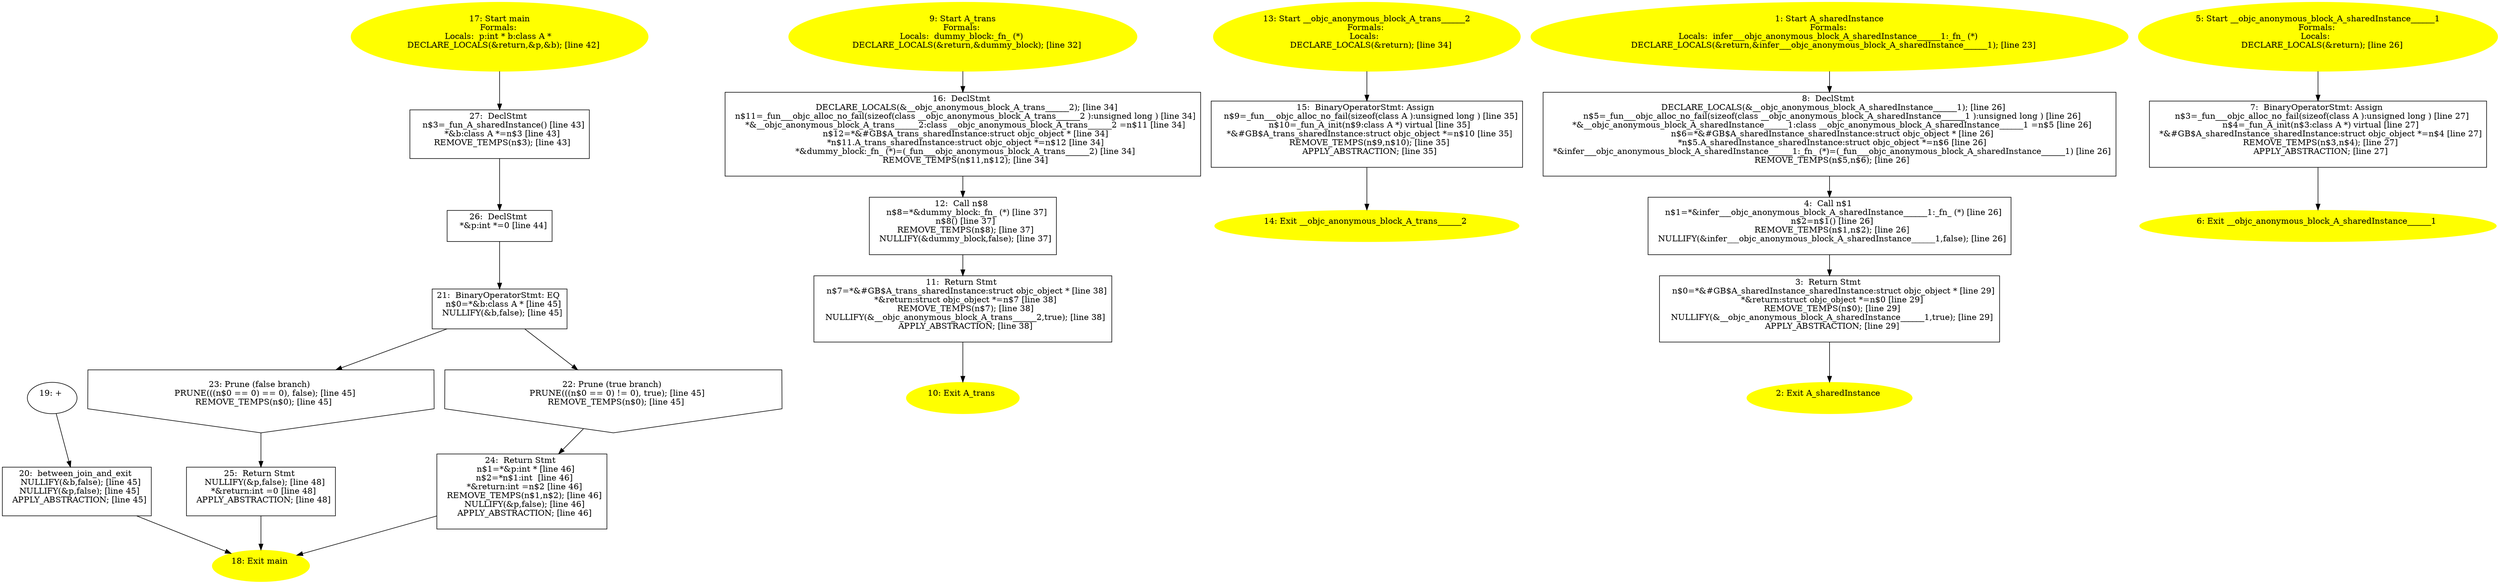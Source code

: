 digraph iCFG {
27 [label="27:  DeclStmt \n   n$3=_fun_A_sharedInstance() [line 43]\n  *&b:class A *=n$3 [line 43]\n  REMOVE_TEMPS(n$3); [line 43]\n " shape="box"]
	

	 27 -> 26 ;
26 [label="26:  DeclStmt \n   *&p:int *=0 [line 44]\n " shape="box"]
	

	 26 -> 21 ;
25 [label="25:  Return Stmt \n   NULLIFY(&p,false); [line 48]\n  *&return:int =0 [line 48]\n  APPLY_ABSTRACTION; [line 48]\n " shape="box"]
	

	 25 -> 18 ;
24 [label="24:  Return Stmt \n   n$1=*&p:int * [line 46]\n  n$2=*n$1:int  [line 46]\n  *&return:int =n$2 [line 46]\n  REMOVE_TEMPS(n$1,n$2); [line 46]\n  NULLIFY(&p,false); [line 46]\n  APPLY_ABSTRACTION; [line 46]\n " shape="box"]
	

	 24 -> 18 ;
23 [label="23: Prune (false branch) \n   PRUNE(((n$0 == 0) == 0), false); [line 45]\n  REMOVE_TEMPS(n$0); [line 45]\n " shape="invhouse"]
	

	 23 -> 25 ;
22 [label="22: Prune (true branch) \n   PRUNE(((n$0 == 0) != 0), true); [line 45]\n  REMOVE_TEMPS(n$0); [line 45]\n " shape="invhouse"]
	

	 22 -> 24 ;
21 [label="21:  BinaryOperatorStmt: EQ \n   n$0=*&b:class A * [line 45]\n  NULLIFY(&b,false); [line 45]\n " shape="box"]
	

	 21 -> 22 ;
	 21 -> 23 ;
20 [label="20:  between_join_and_exit \n   NULLIFY(&b,false); [line 45]\n  NULLIFY(&p,false); [line 45]\n  APPLY_ABSTRACTION; [line 45]\n " shape="box"]
	

	 20 -> 18 ;
19 [label="19: + \n  " ]
	

	 19 -> 20 ;
18 [label="18: Exit main \n  " color=yellow style=filled]
	

17 [label="17: Start main\nFormals: \nLocals:  p:int * b:class A * \n   DECLARE_LOCALS(&return,&p,&b); [line 42]\n " color=yellow style=filled]
	

	 17 -> 27 ;
16 [label="16:  DeclStmt \n   DECLARE_LOCALS(&__objc_anonymous_block_A_trans______2); [line 34]\n  n$11=_fun___objc_alloc_no_fail(sizeof(class __objc_anonymous_block_A_trans______2 ):unsigned long ) [line 34]\n  *&__objc_anonymous_block_A_trans______2:class __objc_anonymous_block_A_trans______2 =n$11 [line 34]\n  n$12=*&#GB$A_trans_sharedInstance:struct objc_object * [line 34]\n  *n$11.A_trans_sharedInstance:struct objc_object *=n$12 [line 34]\n  *&dummy_block:_fn_ (*)=(_fun___objc_anonymous_block_A_trans______2) [line 34]\n  REMOVE_TEMPS(n$11,n$12); [line 34]\n " shape="box"]
	

	 16 -> 12 ;
15 [label="15:  BinaryOperatorStmt: Assign \n   n$9=_fun___objc_alloc_no_fail(sizeof(class A ):unsigned long ) [line 35]\n  n$10=_fun_A_init(n$9:class A *) virtual [line 35]\n  *&#GB$A_trans_sharedInstance:struct objc_object *=n$10 [line 35]\n  REMOVE_TEMPS(n$9,n$10); [line 35]\n  APPLY_ABSTRACTION; [line 35]\n " shape="box"]
	

	 15 -> 14 ;
14 [label="14: Exit __objc_anonymous_block_A_trans______2 \n  " color=yellow style=filled]
	

13 [label="13: Start __objc_anonymous_block_A_trans______2\nFormals: \nLocals:  \n   DECLARE_LOCALS(&return); [line 34]\n " color=yellow style=filled]
	

	 13 -> 15 ;
12 [label="12:  Call n$8 \n   n$8=*&dummy_block:_fn_ (*) [line 37]\n  n$8() [line 37]\n  REMOVE_TEMPS(n$8); [line 37]\n  NULLIFY(&dummy_block,false); [line 37]\n " shape="box"]
	

	 12 -> 11 ;
11 [label="11:  Return Stmt \n   n$7=*&#GB$A_trans_sharedInstance:struct objc_object * [line 38]\n  *&return:struct objc_object *=n$7 [line 38]\n  REMOVE_TEMPS(n$7); [line 38]\n  NULLIFY(&__objc_anonymous_block_A_trans______2,true); [line 38]\n  APPLY_ABSTRACTION; [line 38]\n " shape="box"]
	

	 11 -> 10 ;
10 [label="10: Exit A_trans \n  " color=yellow style=filled]
	

9 [label="9: Start A_trans\nFormals: \nLocals:  dummy_block:_fn_ (*) \n   DECLARE_LOCALS(&return,&dummy_block); [line 32]\n " color=yellow style=filled]
	

	 9 -> 16 ;
8 [label="8:  DeclStmt \n   DECLARE_LOCALS(&__objc_anonymous_block_A_sharedInstance______1); [line 26]\n  n$5=_fun___objc_alloc_no_fail(sizeof(class __objc_anonymous_block_A_sharedInstance______1 ):unsigned long ) [line 26]\n  *&__objc_anonymous_block_A_sharedInstance______1:class __objc_anonymous_block_A_sharedInstance______1 =n$5 [line 26]\n  n$6=*&#GB$A_sharedInstance_sharedInstance:struct objc_object * [line 26]\n  *n$5.A_sharedInstance_sharedInstance:struct objc_object *=n$6 [line 26]\n  *&infer___objc_anonymous_block_A_sharedInstance______1:_fn_ (*)=(_fun___objc_anonymous_block_A_sharedInstance______1) [line 26]\n  REMOVE_TEMPS(n$5,n$6); [line 26]\n " shape="box"]
	

	 8 -> 4 ;
7 [label="7:  BinaryOperatorStmt: Assign \n   n$3=_fun___objc_alloc_no_fail(sizeof(class A ):unsigned long ) [line 27]\n  n$4=_fun_A_init(n$3:class A *) virtual [line 27]\n  *&#GB$A_sharedInstance_sharedInstance:struct objc_object *=n$4 [line 27]\n  REMOVE_TEMPS(n$3,n$4); [line 27]\n  APPLY_ABSTRACTION; [line 27]\n " shape="box"]
	

	 7 -> 6 ;
6 [label="6: Exit __objc_anonymous_block_A_sharedInstance______1 \n  " color=yellow style=filled]
	

5 [label="5: Start __objc_anonymous_block_A_sharedInstance______1\nFormals: \nLocals:  \n   DECLARE_LOCALS(&return); [line 26]\n " color=yellow style=filled]
	

	 5 -> 7 ;
4 [label="4:  Call n$1 \n   n$1=*&infer___objc_anonymous_block_A_sharedInstance______1:_fn_ (*) [line 26]\n  n$2=n$1() [line 26]\n  REMOVE_TEMPS(n$1,n$2); [line 26]\n  NULLIFY(&infer___objc_anonymous_block_A_sharedInstance______1,false); [line 26]\n " shape="box"]
	

	 4 -> 3 ;
3 [label="3:  Return Stmt \n   n$0=*&#GB$A_sharedInstance_sharedInstance:struct objc_object * [line 29]\n  *&return:struct objc_object *=n$0 [line 29]\n  REMOVE_TEMPS(n$0); [line 29]\n  NULLIFY(&__objc_anonymous_block_A_sharedInstance______1,true); [line 29]\n  APPLY_ABSTRACTION; [line 29]\n " shape="box"]
	

	 3 -> 2 ;
2 [label="2: Exit A_sharedInstance \n  " color=yellow style=filled]
	

1 [label="1: Start A_sharedInstance\nFormals: \nLocals:  infer___objc_anonymous_block_A_sharedInstance______1:_fn_ (*) \n   DECLARE_LOCALS(&return,&infer___objc_anonymous_block_A_sharedInstance______1); [line 23]\n " color=yellow style=filled]
	

	 1 -> 8 ;
}
